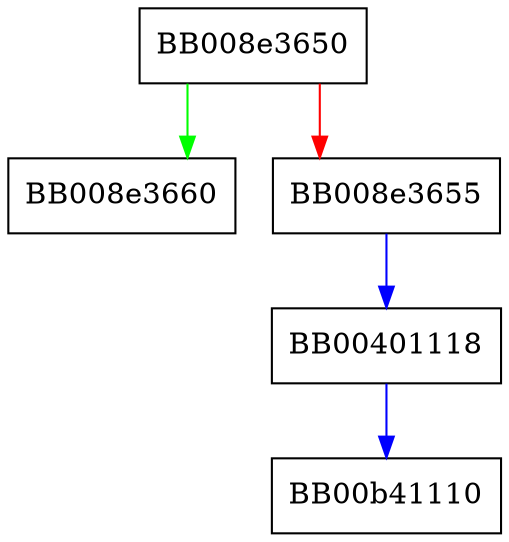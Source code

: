 digraph known_compare {
  node [shape="box"];
  graph [splines=ortho];
  BB00401118 -> BB00b41110 [color="blue"];
  BB008e3650 -> BB008e3660 [color="green"];
  BB008e3650 -> BB008e3655 [color="red"];
  BB008e3655 -> BB00401118 [color="blue"];
}